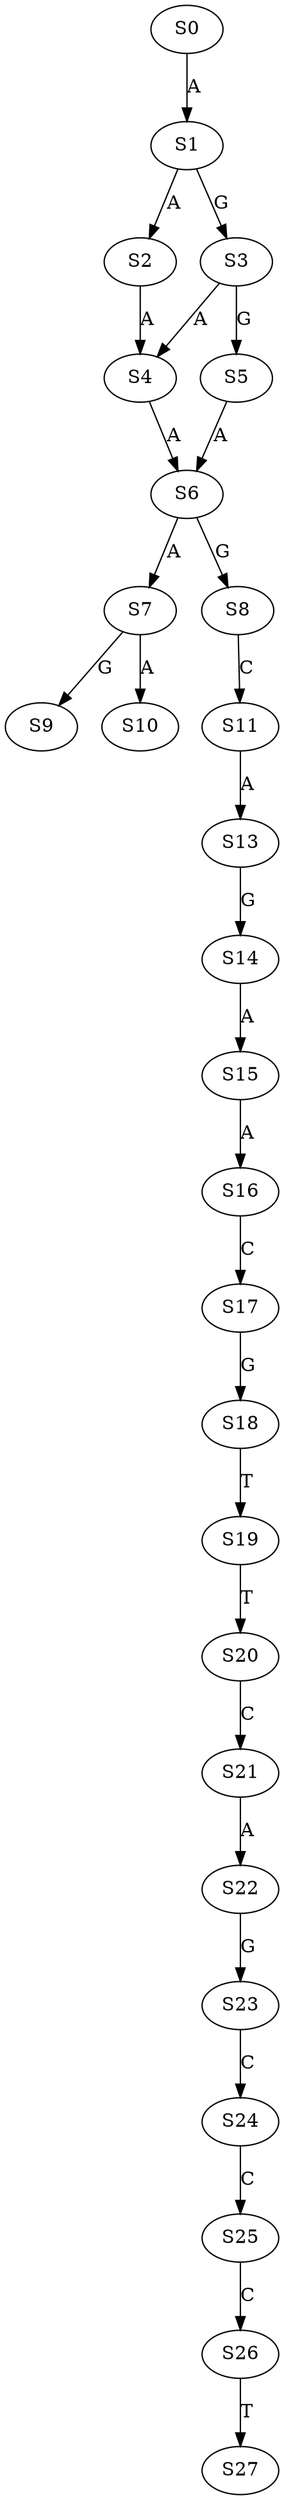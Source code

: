 strict digraph  {
	S0 -> S1 [ label = A ];
	S1 -> S2 [ label = A ];
	S1 -> S3 [ label = G ];
	S2 -> S4 [ label = A ];
	S3 -> S5 [ label = G ];
	S3 -> S4 [ label = A ];
	S4 -> S6 [ label = A ];
	S5 -> S6 [ label = A ];
	S6 -> S7 [ label = A ];
	S6 -> S8 [ label = G ];
	S7 -> S9 [ label = G ];
	S7 -> S10 [ label = A ];
	S8 -> S11 [ label = C ];
	S11 -> S13 [ label = A ];
	S13 -> S14 [ label = G ];
	S14 -> S15 [ label = A ];
	S15 -> S16 [ label = A ];
	S16 -> S17 [ label = C ];
	S17 -> S18 [ label = G ];
	S18 -> S19 [ label = T ];
	S19 -> S20 [ label = T ];
	S20 -> S21 [ label = C ];
	S21 -> S22 [ label = A ];
	S22 -> S23 [ label = G ];
	S23 -> S24 [ label = C ];
	S24 -> S25 [ label = C ];
	S25 -> S26 [ label = C ];
	S26 -> S27 [ label = T ];
}
